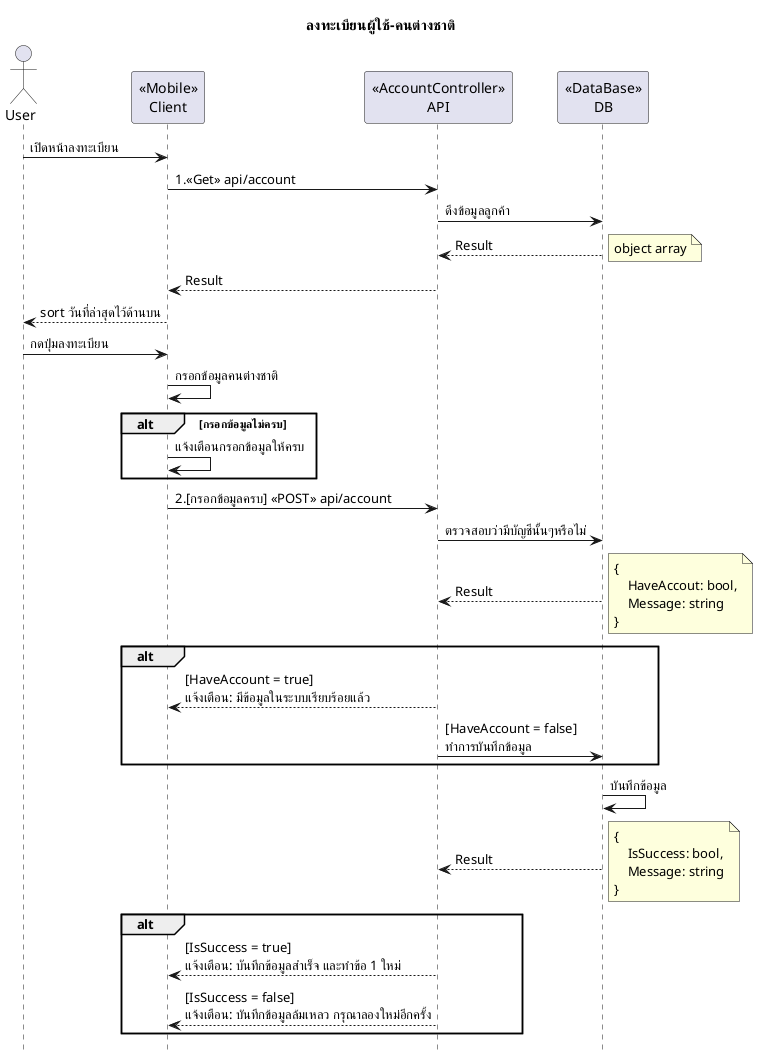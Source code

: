@startuml

hide footbox
title ลงทะเบียนผู้ใช้-คนต่างชาติ

actor User
participant "<<Mobile>>\nClient" as Client
participant "<<AccountController>>\nAPI" as API
participant "<<DataBase>>\nDB" as DB

User -> Client: เปิดหน้าลงทะเบียน
Client -> API: 1.<<Get>> api/account
API -> DB: ดึงข้อมูลลูกค้า
DB --> API: Result
note right
object array
end note
API --> Client: Result
Client --> User: sort วันที่ล่าสุดไว้ด้านบน


User -> Client: กดปุ่มลงทะเบียน
Client -> Client: กรอกข้อมูลคนต่างชาติ
alt กรอกข้อมูลไม่ครบ
    Client -> Client: แจ้งเตือนกรอกข้อมูลให้ครบ
end
Client -> API: 2.[กรอกข้อมูลครบ] <<POST>> api/account
API -> DB: ตรวจสอบว่ามีบัญชีนั้นๆหรือไม่
DB --> API: Result
note right
    {
        HaveAccout: bool,
        Message: string
    }
end note
alt 
API --> Client: [HaveAccount = true]\nแจ้งเตือน: มีข้อมูลในระบบเรียบร้อยแล้ว
API -> DB: [HaveAccount = false]\nทำการบันทึกข้อมูล
end
DB -> DB: บันทึกข้อมูล
DB --> API: Result
note right
    {
        IsSuccess: bool,
        Message: string
    }
end note
alt 
API --> Client: [IsSuccess = true]\nแจ้งเตือน: บันทึกข้อมูลสำเร็จ และทำข้อ 1 ใหม่
API --> Client: [IsSuccess = false]\nแจ้งเตือน: บันทึกข้อมูลล้มเหลว กรุณาลองใหม่อีกครั้ง
end

@enduml